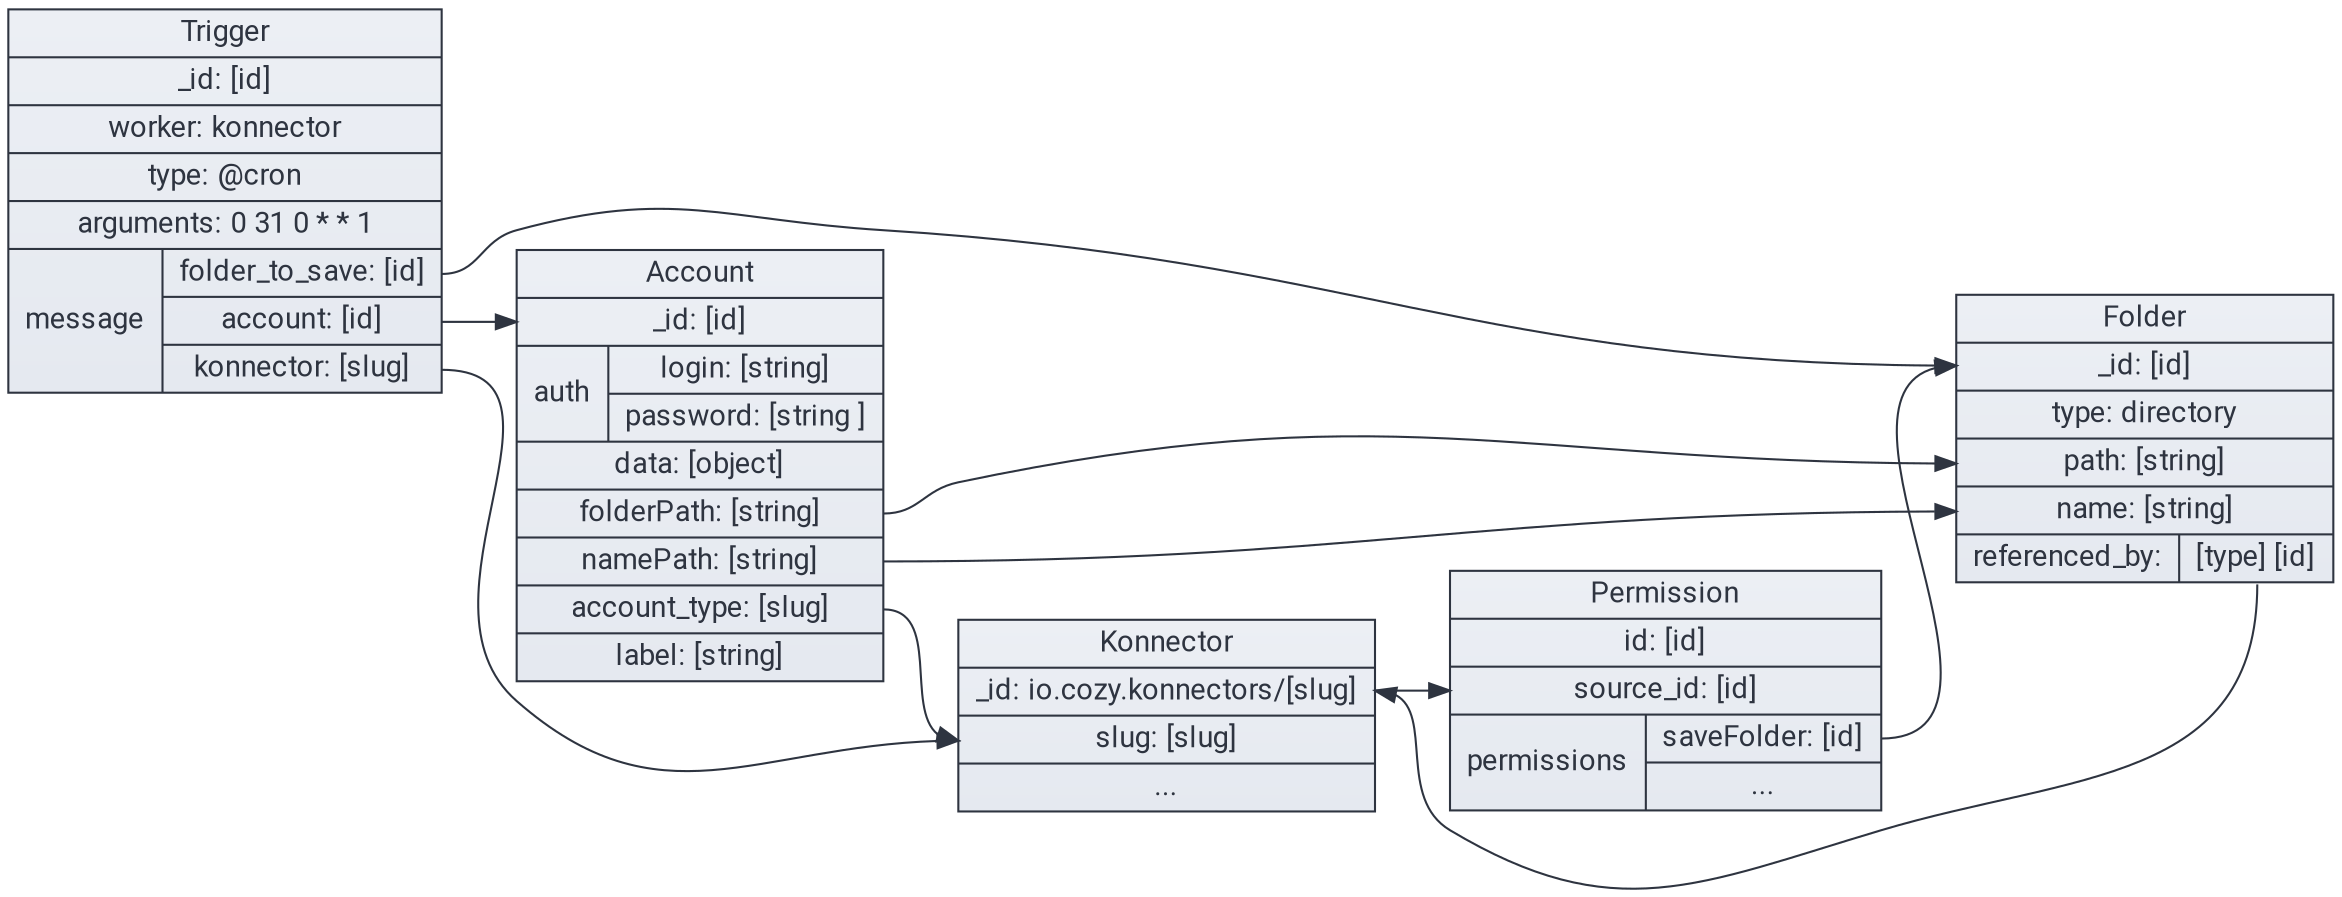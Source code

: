 digraph konnectors {
	graph [rankdir="LR", splines=true];
	node [fontname="roboto", color="#2E3440", fontcolor="#2E3440", fillcolor="#E5E9F0:#ECEFF4", style="filled", gradientangle=90];
	edge [color="#2E3440"];

	trigger [label="Trigger |<id> _id: [id] | worker: konnector | type: @cron | arguments: 0 31 0 * * 1 | { message | {<f_id> folder_to_save: [id] |<a_id> account: [id] |<k_slug> konnector: [slug] }}", shape="record"];
	permissions [label="Permission |<id> id: [id] |<source_id> source_id: [id] |{ permissions | {<f_id> saveFolder: [id] | ... }}", shape="record"];
	konnector [label="Konnector |<id> _id: io.cozy.konnectors/[slug] |<slug> slug: [slug] | ...", shape="record"];
	account [label="Account |<id> _id: [id] | { auth | { login: [string] | password: [string ]}} | data: [object] |<f_path> folderPath: [string] |<f_name> namePath: [string] |<k_slug> account_type: [slug] | label: [string]", shape="record"];
	folder [label="Folder |<id> _id: [id] | type: directory |<path> path: [string] |<name> name: [string] | {referenced_by: |<ref> [type] [id]}", shape="record"];

	trigger:k_slug -> konnector:slug;
	trigger:a_id -> account:id;
	trigger:f_id -> folder:id;
	konnector:id -> permissions:source_id;
	permissions:f_id -> folder:id;
	account:k_slug -> konnector:slug;
	account:f_path -> folder:path;
	account:f_name -> folder:name;
	folder:ref -> konnector:id;
}
